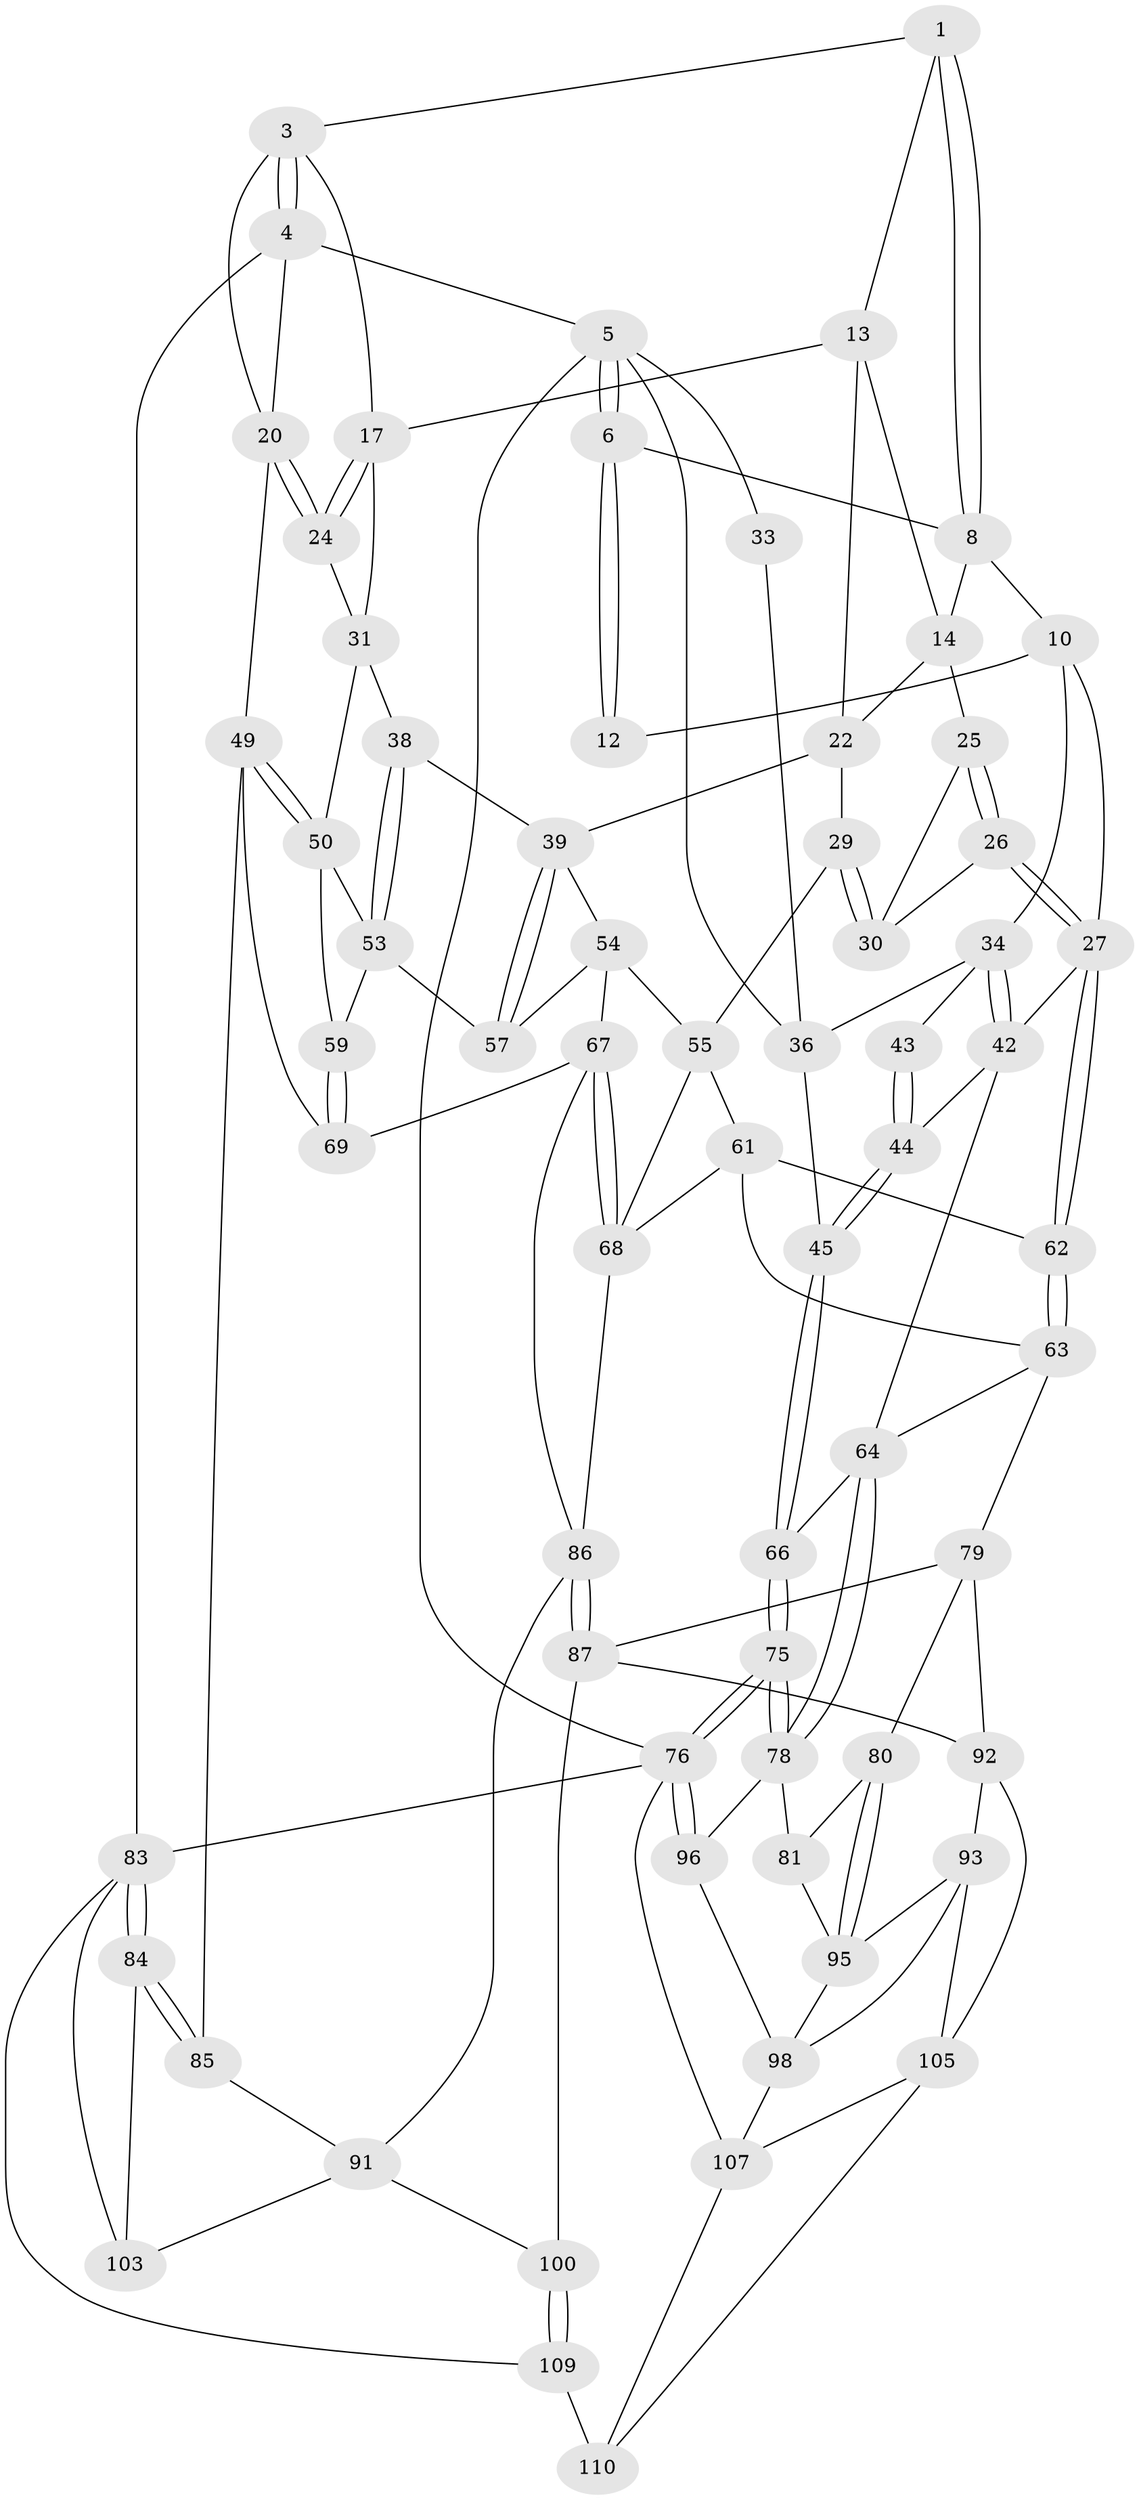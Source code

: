 // original degree distribution, {3: 0.02631578947368421, 4: 0.2543859649122807, 6: 0.2543859649122807, 5: 0.4649122807017544}
// Generated by graph-tools (version 1.1) at 2025/42/03/06/25 10:42:35]
// undirected, 67 vertices, 150 edges
graph export_dot {
graph [start="1"]
  node [color=gray90,style=filled];
  1 [pos="+0.46835631287245993+0",super="+2"];
  3 [pos="+0.826438443891042+0",super="+16"];
  4 [pos="+1+0"];
  5 [pos="+0+0",super="+32"];
  6 [pos="+0.09684825649054941+0",super="+7"];
  8 [pos="+0.4324889604160495+0.11211254087864973",super="+9"];
  10 [pos="+0.30237995365085485+0.15465519570880043",super="+11"];
  12 [pos="+0.15638192936336107+0.11984500195461296"];
  13 [pos="+0.6038663243885332+0.004008808370585672",super="+19"];
  14 [pos="+0.6029585255488357+0.005263761895938504",super="+15"];
  17 [pos="+0.8498100379028645+0.07932353731034757",super="+18"];
  20 [pos="+1+0.22466249468132987",super="+21"];
  22 [pos="+0.6487031689653796+0.24588722070153446",super="+23"];
  24 [pos="+0.9489865813775924+0.15001667107023678"];
  25 [pos="+0.5378606967770941+0.2197792499744369"];
  26 [pos="+0.34864705577671273+0.299376827245324"];
  27 [pos="+0.3296362236679852+0.3007453364088189",super="+28"];
  29 [pos="+0.5905071043731178+0.24824943807078365",super="+52"];
  30 [pos="+0.5626501259783364+0.23427601652343533",super="+48"];
  31 [pos="+0.8310441014608458+0.27906027255652793",super="+37"];
  33 [pos="+0.0029015514871434545+0.06795226200920097"];
  34 [pos="+0.11328455512258602+0.1780312499132896",super="+35"];
  36 [pos="+0.044509079181559434+0.1933359284517488",super="+41"];
  38 [pos="+0.7235174205617737+0.3004889617702239"];
  39 [pos="+0.7080966644922185+0.3009586832404037",super="+40"];
  42 [pos="+0.1944099016306777+0.3180944451051581",super="+46"];
  43 [pos="+0.07956209544767774+0.22357837125203417"];
  44 [pos="+0+0.32255544182481005",super="+47"];
  45 [pos="+0+0.3780063106176528"];
  49 [pos="+1+0.3445391761269363",super="+71"];
  50 [pos="+0.9838386539993633+0.36443249950430257",super="+51"];
  53 [pos="+0.807712418454843+0.37375208400384463",super="+56"];
  54 [pos="+0.6686183283640996+0.3975957780362058",super="+58"];
  55 [pos="+0.5421388160008247+0.3874789104152919",super="+60"];
  57 [pos="+0.7670522157820236+0.42304300346799995"];
  59 [pos="+0.8955622482737399+0.4307255883104061"];
  61 [pos="+0.4013960857360158+0.43259178363219797",super="+72"];
  62 [pos="+0.33093572942264987+0.3168531400983693"];
  63 [pos="+0.21741400443827166+0.49482374213947755",super="+73"];
  64 [pos="+0.14583729082286256+0.47556228838735637",super="+65"];
  66 [pos="+0+0.3785311133307862"];
  67 [pos="+0.7179441411513446+0.5417279682190071",super="+70"];
  68 [pos="+0.5666246850153304+0.5084431780558188",super="+74"];
  69 [pos="+0.8224634628091342+0.5792418444956506"];
  75 [pos="+0+0.5181640636416999"];
  76 [pos="+0+0.7916475117689572",super="+77"];
  78 [pos="+0.07369061342696785+0.5436582946007046",super="+82"];
  79 [pos="+0.2871897128855543+0.6009526546810634",super="+88"];
  80 [pos="+0.27788829479673044+0.6087428339230152"];
  81 [pos="+0.1043148208451627+0.6890441431592054"];
  83 [pos="+1+1",super="+111"];
  84 [pos="+1+1",super="+102"];
  85 [pos="+1+0.9694058867293917",super="+90"];
  86 [pos="+0.49888513880105095+0.725743974067951",super="+89"];
  87 [pos="+0.4940844424503949+0.7305094279917593",super="+101"];
  91 [pos="+0.6774778269262198+0.714717102775378",super="+99"];
  92 [pos="+0.38317709993145416+0.7621233615028611",super="+104"];
  93 [pos="+0.32172522698554634+0.813010144233386",super="+94"];
  95 [pos="+0.19567807350436336+0.8406256762604776",super="+97"];
  96 [pos="+0+0.7934651009978223"];
  98 [pos="+0+0.8367934907345013",super="+108"];
  100 [pos="+0.5508271832165006+0.8932679482054704"];
  103 [pos="+0.6115699665749685+0.9022273978291241"];
  105 [pos="+0.42533803254073455+0.9119683794284813",super="+106"];
  107 [pos="+0.23655513784301163+1",super="+114"];
  109 [pos="+0.5409444701622214+0.9191406450800839",super="+112"];
  110 [pos="+0.5239427709512087+0.9335713827276262",super="+113"];
  1 -- 8;
  1 -- 8;
  1 -- 3;
  1 -- 13;
  3 -- 4;
  3 -- 4;
  3 -- 17;
  3 -- 20;
  4 -- 5;
  4 -- 83;
  4 -- 20;
  5 -- 6;
  5 -- 6;
  5 -- 33;
  5 -- 36;
  5 -- 76;
  6 -- 12;
  6 -- 12;
  6 -- 8;
  8 -- 10;
  8 -- 14;
  10 -- 34;
  10 -- 12;
  10 -- 27;
  13 -- 14;
  13 -- 22;
  13 -- 17;
  14 -- 22;
  14 -- 25;
  17 -- 24;
  17 -- 24;
  17 -- 31;
  20 -- 24;
  20 -- 24;
  20 -- 49;
  22 -- 29;
  22 -- 39;
  24 -- 31;
  25 -- 26;
  25 -- 26;
  25 -- 30;
  26 -- 27;
  26 -- 27;
  26 -- 30;
  27 -- 62;
  27 -- 62;
  27 -- 42;
  29 -- 30 [weight=2];
  29 -- 30;
  29 -- 55;
  31 -- 38;
  31 -- 50;
  33 -- 36;
  34 -- 42;
  34 -- 42;
  34 -- 43;
  34 -- 36;
  36 -- 45;
  38 -- 39;
  38 -- 53;
  38 -- 53;
  39 -- 57;
  39 -- 57;
  39 -- 54;
  42 -- 64;
  42 -- 44;
  43 -- 44 [weight=2];
  43 -- 44;
  44 -- 45;
  44 -- 45;
  45 -- 66;
  45 -- 66;
  49 -- 50;
  49 -- 50;
  49 -- 85;
  49 -- 69;
  50 -- 59;
  50 -- 53;
  53 -- 57;
  53 -- 59;
  54 -- 55;
  54 -- 57;
  54 -- 67;
  55 -- 68;
  55 -- 61;
  59 -- 69;
  59 -- 69;
  61 -- 62;
  61 -- 63;
  61 -- 68;
  62 -- 63;
  62 -- 63;
  63 -- 64;
  63 -- 79;
  64 -- 78;
  64 -- 78;
  64 -- 66;
  66 -- 75;
  66 -- 75;
  67 -- 68;
  67 -- 68;
  67 -- 69;
  67 -- 86;
  68 -- 86;
  75 -- 76;
  75 -- 76;
  75 -- 78;
  75 -- 78;
  76 -- 96;
  76 -- 96;
  76 -- 83;
  76 -- 107;
  78 -- 96;
  78 -- 81;
  79 -- 80;
  79 -- 92;
  79 -- 87;
  80 -- 81;
  80 -- 95;
  80 -- 95;
  81 -- 95;
  83 -- 84;
  83 -- 84;
  83 -- 103;
  83 -- 109;
  84 -- 85 [weight=2];
  84 -- 85;
  84 -- 103;
  85 -- 91;
  86 -- 87;
  86 -- 87;
  86 -- 91;
  87 -- 100;
  87 -- 92;
  91 -- 100;
  91 -- 103;
  92 -- 93;
  92 -- 105;
  93 -- 105;
  93 -- 95;
  93 -- 98;
  95 -- 98;
  96 -- 98;
  98 -- 107;
  100 -- 109;
  100 -- 109;
  105 -- 107;
  105 -- 110;
  107 -- 110;
  109 -- 110 [weight=2];
}
